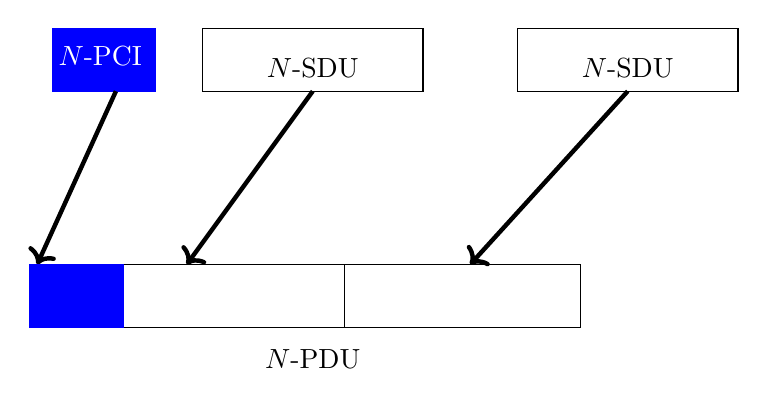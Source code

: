 ﻿\begin{tikzpicture}
\draw[blue,fill] (1,3) -- (-.3,3)-- (-.3,2.2) -- (1,2.2)  -- cycle;
\node[white] at (0.3,2.65) {$N$-PCI};
\draw[<-,ultra thick] (-.5,0) -- (.5,2.2);
\draw (1.6,3) -- (4.4,3)-- (4.4,2.2) -- (1.6,2.2)  -- cycle;
\node at (3,2.5) {$N$-SDU};
\draw (5.6,3) -- (8.4,3)-- (8.4,2.2) -- (5.6,2.2)  -- cycle;
\node at (7,2.5) {$N$-SDU};
\draw[<-,ultra thick] (5,0)-- (7,2.2) ;

\draw (0.6,0) -- (3.4,0)-- (3.4,-0.8) -- (0.6,-0.8)  -- cycle;
\draw[<-,ultra thick] (1.4,0)-- (3,2.2) ;
\draw[blue,fill] (-.6,0) -- (0.6,0)-- (0.6,-0.8) -- (-.6,-0.8)  -- cycle;
\node at (3,-1.2) {$N$-PDU};

\draw (3.4,0) -- (6.4,0)-- (6.4,-0.8) -- (3.4,-0.8)  -- cycle;

\end{tikzpicture}